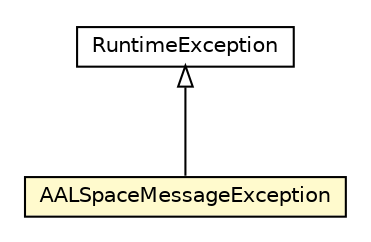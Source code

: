 #!/usr/local/bin/dot
#
# Class diagram 
# Generated by UMLGraph version R5_6-24-gf6e263 (http://www.umlgraph.org/)
#

digraph G {
	edge [fontname="Helvetica",fontsize=10,labelfontname="Helvetica",labelfontsize=10];
	node [fontname="Helvetica",fontsize=10,shape=plaintext];
	nodesep=0.25;
	ranksep=0.5;
	// org.universAAL.middleware.brokers.message.aalspace.AALSpaceMessageException
	c86226 [label=<<table title="org.universAAL.middleware.brokers.message.aalspace.AALSpaceMessageException" border="0" cellborder="1" cellspacing="0" cellpadding="2" port="p" bgcolor="lemonChiffon" href="./AALSpaceMessageException.html">
		<tr><td><table border="0" cellspacing="0" cellpadding="1">
<tr><td align="center" balign="center"> AALSpaceMessageException </td></tr>
		</table></td></tr>
		</table>>, URL="./AALSpaceMessageException.html", fontname="Helvetica", fontcolor="black", fontsize=10.0];
	//org.universAAL.middleware.brokers.message.aalspace.AALSpaceMessageException extends java.lang.RuntimeException
	c86566:p -> c86226:p [dir=back,arrowtail=empty];
	// java.lang.RuntimeException
	c86566 [label=<<table title="java.lang.RuntimeException" border="0" cellborder="1" cellspacing="0" cellpadding="2" port="p" href="http://java.sun.com/j2se/1.4.2/docs/api/java/lang/RuntimeException.html">
		<tr><td><table border="0" cellspacing="0" cellpadding="1">
<tr><td align="center" balign="center"> RuntimeException </td></tr>
		</table></td></tr>
		</table>>, URL="http://java.sun.com/j2se/1.4.2/docs/api/java/lang/RuntimeException.html", fontname="Helvetica", fontcolor="black", fontsize=10.0];
}

